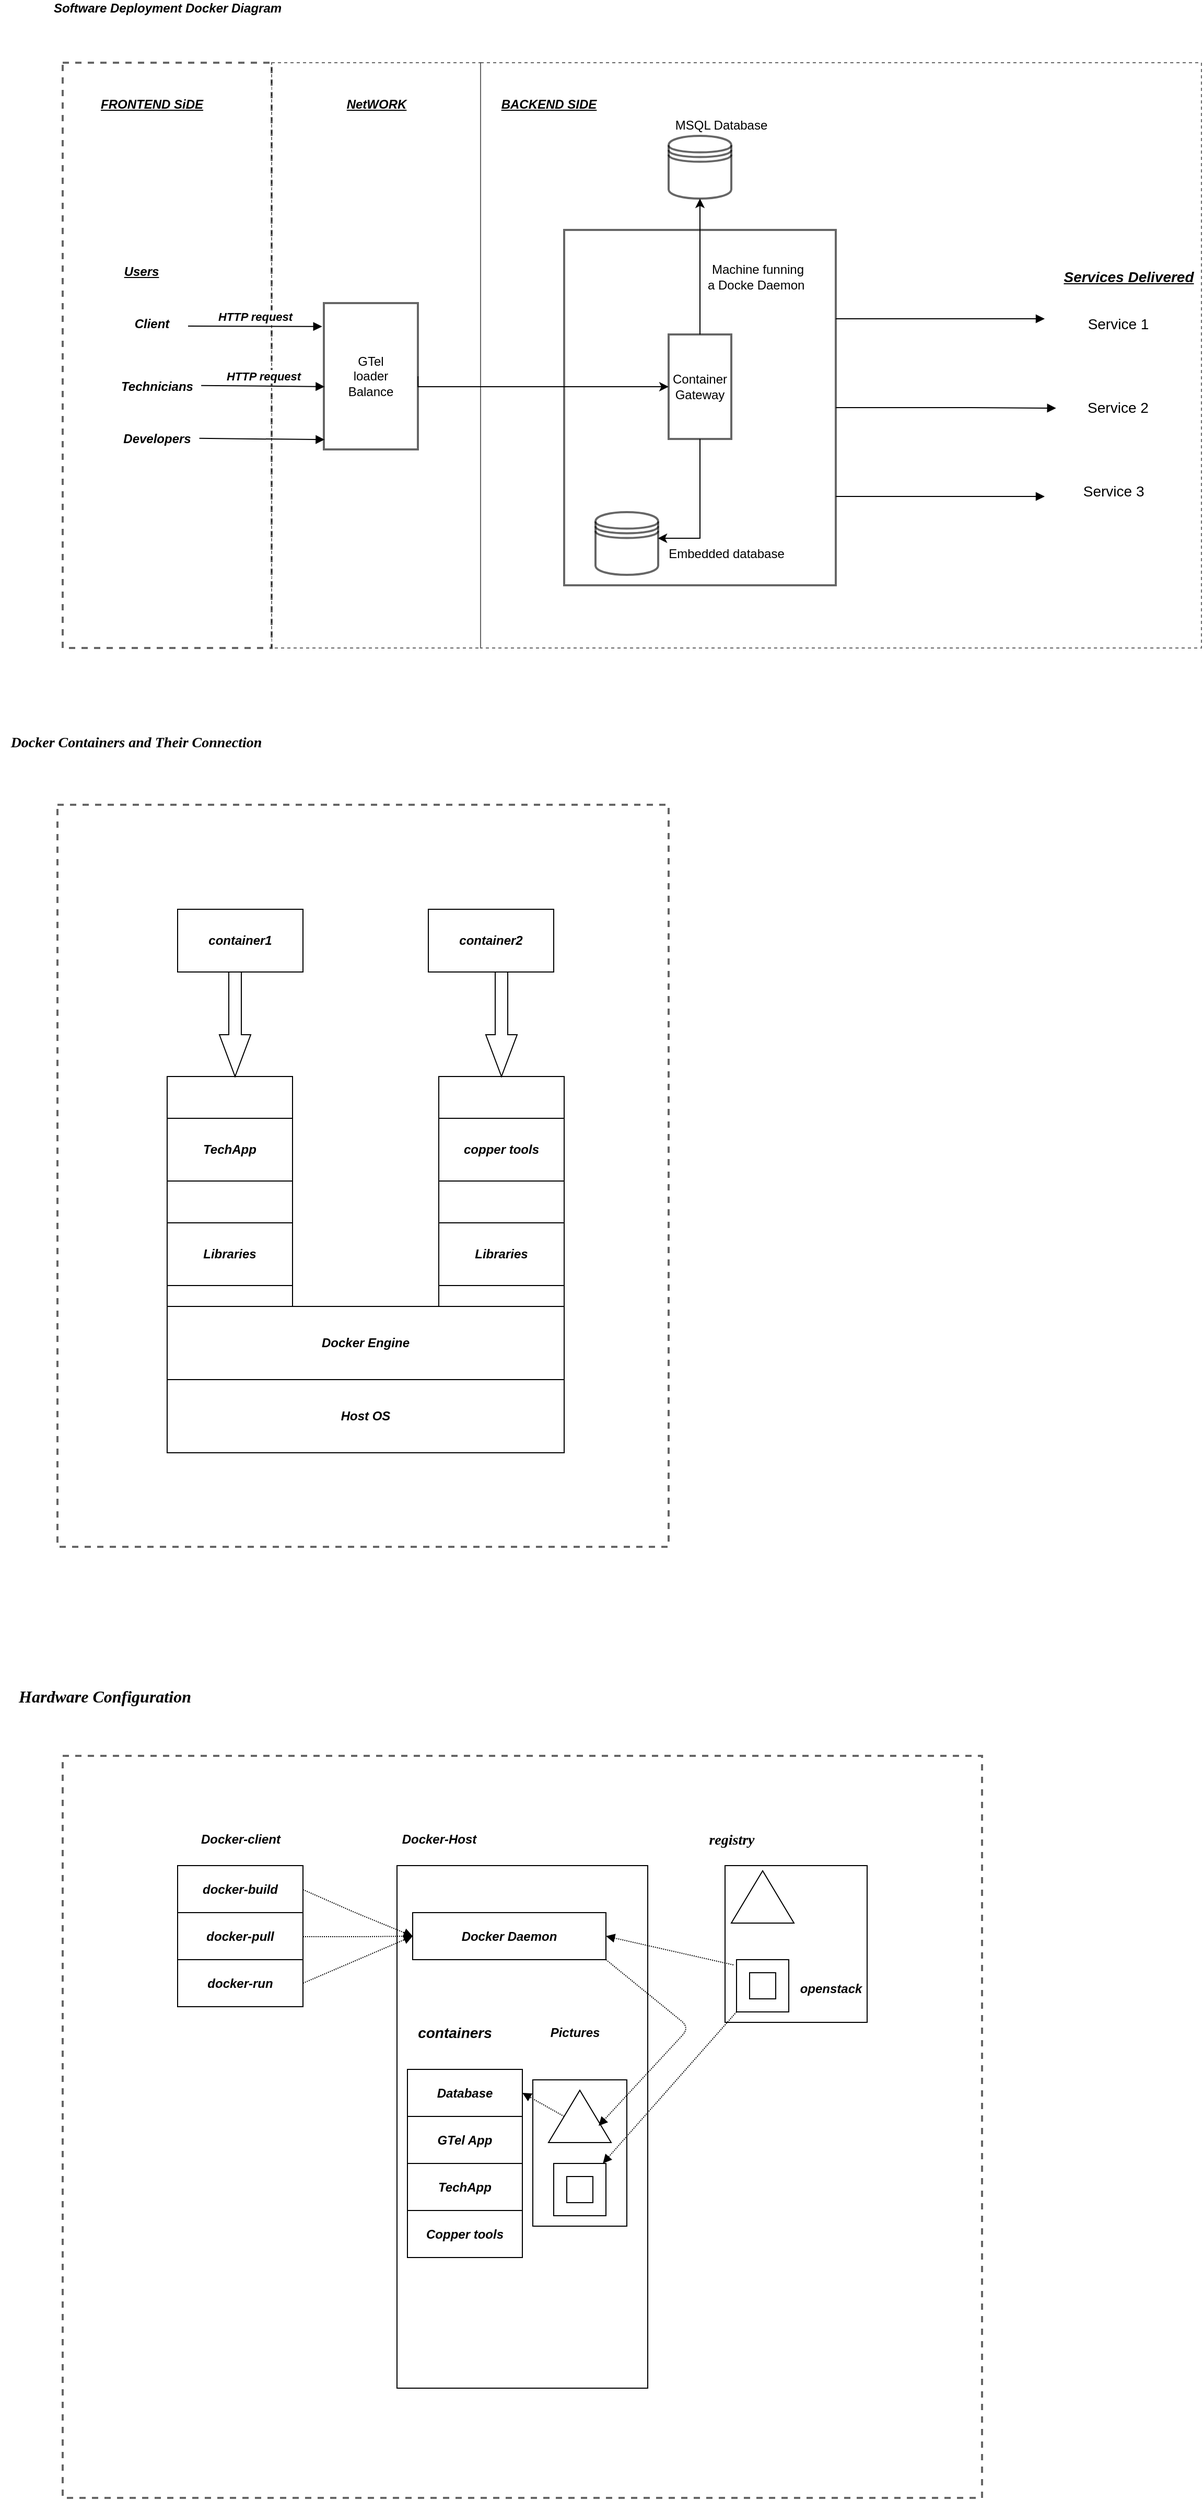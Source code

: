 <mxfile version="13.8.1" type="github" pages="2">
  <diagram id="13VyAanqFOhvAUCbbG8V" name="Page-1">
    <mxGraphModel dx="1234" dy="1691" grid="1" gridSize="10" guides="1" tooltips="1" connect="1" arrows="1" fold="1" page="1" pageScale="1" pageWidth="827" pageHeight="1169" math="0" shadow="0">
      <root>
        <mxCell id="0" />
        <mxCell id="1" parent="0" />
        <mxCell id="uKoPLyJ_3GidWpt5rB-8-34" value="" style="html=1;rounded=0;shadow=0;glass=0;dashed=1;sketch=0;fillStyle=dashed;strokeWidth=1;fillColor=#FFFFFF;opacity=60;align=left;" parent="1" vertex="1">
          <mxGeometry x="120" y="-460" width="690" height="560" as="geometry" />
        </mxCell>
        <mxCell id="uKoPLyJ_3GidWpt5rB-8-58" value="" style="shape=datastore;whiteSpace=wrap;html=1;rounded=0;shadow=0;glass=0;sketch=0;fillStyle=auto;strokeWidth=2;fillColor=#FFFFFF;opacity=60;" parent="1" vertex="1">
          <mxGeometry x="300" y="-390" width="60" height="60" as="geometry" />
        </mxCell>
        <mxCell id="uKoPLyJ_3GidWpt5rB-8-60" value="MSQL Database" style="text;html=1;align=center;verticalAlign=middle;resizable=0;points=[];autosize=1;" parent="1" vertex="1">
          <mxGeometry x="300" y="-410" width="100" height="20" as="geometry" />
        </mxCell>
        <mxCell id="uKoPLyJ_3GidWpt5rB-8-61" value="&lt;i&gt;&lt;b&gt;&lt;u&gt;BACKEND SIDE&lt;/u&gt;&lt;/b&gt;&lt;/i&gt;" style="text;html=1;align=center;verticalAlign=middle;resizable=0;points=[];autosize=1;" parent="1" vertex="1">
          <mxGeometry x="130" y="-430" width="110" height="20" as="geometry" />
        </mxCell>
        <mxCell id="uKoPLyJ_3GidWpt5rB-8-62" value="" style="whiteSpace=wrap;html=1;rounded=0;shadow=0;glass=0;sketch=0;fillStyle=auto;strokeWidth=2;fillColor=#FFFFFF;opacity=60;" parent="1" vertex="1">
          <mxGeometry x="200" y="-300" width="260" height="340" as="geometry" />
        </mxCell>
        <mxCell id="uKoPLyJ_3GidWpt5rB-8-69" style="edgeStyle=orthogonalEdgeStyle;rounded=0;orthogonalLoop=1;jettySize=auto;html=1;exitX=0.5;exitY=0;exitDx=0;exitDy=0;" parent="1" source="uKoPLyJ_3GidWpt5rB-8-64" target="uKoPLyJ_3GidWpt5rB-8-58" edge="1">
          <mxGeometry relative="1" as="geometry" />
        </mxCell>
        <mxCell id="BvbEws9mV1S3FFfNSlts-20" value="" style="edgeStyle=orthogonalEdgeStyle;rounded=0;orthogonalLoop=1;jettySize=auto;html=1;entryX=0.993;entryY=0.417;entryDx=0;entryDy=0;entryPerimeter=0;" parent="1" source="uKoPLyJ_3GidWpt5rB-8-64" target="uKoPLyJ_3GidWpt5rB-8-67" edge="1">
          <mxGeometry relative="1" as="geometry">
            <Array as="points">
              <mxPoint x="330" y="-5" />
            </Array>
          </mxGeometry>
        </mxCell>
        <mxCell id="uKoPLyJ_3GidWpt5rB-8-64" value="Container&lt;br&gt;Gateway" style="whiteSpace=wrap;html=1;rounded=0;shadow=0;glass=0;sketch=0;fillStyle=auto;strokeWidth=2;fillColor=#FFFFFF;opacity=60;" parent="1" vertex="1">
          <mxGeometry x="300" y="-200" width="60" height="100" as="geometry" />
        </mxCell>
        <mxCell id="uKoPLyJ_3GidWpt5rB-8-67" value="" style="shape=datastore;whiteSpace=wrap;html=1;rounded=0;shadow=0;glass=0;sketch=0;fillStyle=auto;strokeWidth=2;fillColor=#FFFFFF;opacity=60;" parent="1" vertex="1">
          <mxGeometry x="230" y="-30" width="60" height="60" as="geometry" />
        </mxCell>
        <mxCell id="uKoPLyJ_3GidWpt5rB-8-68" value="Embedded database" style="text;html=1;align=center;verticalAlign=middle;resizable=0;points=[];autosize=1;" parent="1" vertex="1">
          <mxGeometry x="290" width="130" height="20" as="geometry" />
        </mxCell>
        <mxCell id="uKoPLyJ_3GidWpt5rB-8-70" value="Machine funning &lt;br&gt;a Docke Daemon&amp;nbsp;" style="text;html=1;align=center;verticalAlign=middle;resizable=0;points=[];autosize=1;" parent="1" vertex="1">
          <mxGeometry x="330" y="-270" width="110" height="30" as="geometry" />
        </mxCell>
        <mxCell id="BvbEws9mV1S3FFfNSlts-2" value="&lt;font style=&quot;font-size: 14px&quot;&gt;&lt;b&gt;&lt;i&gt;&lt;u&gt;Services Delivered&lt;/u&gt;&lt;/i&gt;&lt;/b&gt;&lt;/font&gt;" style="text;html=1;align=center;verticalAlign=middle;resizable=0;points=[];autosize=1;" parent="1" vertex="1">
          <mxGeometry x="670" y="-265" width="140" height="20" as="geometry" />
        </mxCell>
        <mxCell id="BvbEws9mV1S3FFfNSlts-8" value="" style="html=1;verticalAlign=bottom;endArrow=block;exitX=1;exitY=0.25;exitDx=0;exitDy=0;" parent="1" source="uKoPLyJ_3GidWpt5rB-8-62" edge="1">
          <mxGeometry width="80" relative="1" as="geometry">
            <mxPoint x="460" y="-170" as="sourcePoint" />
            <mxPoint x="660" y="-215" as="targetPoint" />
          </mxGeometry>
        </mxCell>
        <mxCell id="BvbEws9mV1S3FFfNSlts-9" value="" style="html=1;verticalAlign=bottom;endArrow=block;exitX=1;exitY=0.5;exitDx=0;exitDy=0;entryX=-0.046;entryY=0.525;entryDx=0;entryDy=0;entryPerimeter=0;" parent="1" source="uKoPLyJ_3GidWpt5rB-8-62" target="BvbEws9mV1S3FFfNSlts-11" edge="1">
          <mxGeometry width="80" relative="1" as="geometry">
            <mxPoint x="420" y="-160" as="sourcePoint" />
            <mxPoint x="650" y="-110" as="targetPoint" />
            <Array as="points">
              <mxPoint x="580" y="-130" />
            </Array>
          </mxGeometry>
        </mxCell>
        <mxCell id="BvbEws9mV1S3FFfNSlts-10" value="&lt;font style=&quot;font-size: 14px&quot;&gt;&lt;font&gt;Service&lt;/font&gt;&amp;nbsp;1&lt;/font&gt;" style="text;html=1;align=center;verticalAlign=middle;resizable=0;points=[];autosize=1;" parent="1" vertex="1">
          <mxGeometry x="695" y="-220" width="70" height="20" as="geometry" />
        </mxCell>
        <mxCell id="BvbEws9mV1S3FFfNSlts-11" value="&lt;font style=&quot;font-size: 14px&quot;&gt;&lt;font&gt;&amp;nbsp; &amp;nbsp; &amp;nbsp;Service&lt;/font&gt;&amp;nbsp;2&lt;/font&gt;" style="text;html=1;align=center;verticalAlign=middle;resizable=0;points=[];autosize=1;" parent="1" vertex="1">
          <mxGeometry x="675" y="-140" width="90" height="20" as="geometry" />
        </mxCell>
        <mxCell id="BvbEws9mV1S3FFfNSlts-12" value="" style="html=1;verticalAlign=bottom;endArrow=block;exitX=1;exitY=0.75;exitDx=0;exitDy=0;" parent="1" source="uKoPLyJ_3GidWpt5rB-8-62" edge="1">
          <mxGeometry width="80" relative="1" as="geometry">
            <mxPoint x="469.48" y="-61.86" as="sourcePoint" />
            <mxPoint x="660" y="-45" as="targetPoint" />
            <Array as="points">
              <mxPoint x="620" y="-45" />
            </Array>
          </mxGeometry>
        </mxCell>
        <mxCell id="BvbEws9mV1S3FFfNSlts-14" value="&lt;font style=&quot;font-size: 14px&quot;&gt;&lt;font&gt;&amp;nbsp; &amp;nbsp; &amp;nbsp; &amp;nbsp; Service&lt;/font&gt;&amp;nbsp;3&lt;/font&gt;" style="text;html=1;align=center;verticalAlign=middle;resizable=0;points=[];autosize=1;" parent="1" vertex="1">
          <mxGeometry x="655" y="-60" width="110" height="20" as="geometry" />
        </mxCell>
        <mxCell id="BvbEws9mV1S3FFfNSlts-18" value="" style="html=1;rounded=0;shadow=0;glass=0;dashed=1;sketch=0;fillStyle=dashed;strokeWidth=1;fillColor=#FFFFFF;opacity=60;align=left;" parent="1" vertex="1">
          <mxGeometry x="-80" y="-460" width="200" height="560" as="geometry" />
        </mxCell>
        <mxCell id="BvbEws9mV1S3FFfNSlts-19" value="&lt;i&gt;&lt;b&gt;&lt;u&gt;NetWORK&lt;/u&gt;&lt;/b&gt;&lt;/i&gt;" style="text;html=1;align=center;verticalAlign=middle;resizable=0;points=[];autosize=1;" parent="1" vertex="1">
          <mxGeometry x="-15" y="-430" width="70" height="20" as="geometry" />
        </mxCell>
        <mxCell id="BvbEws9mV1S3FFfNSlts-22" style="edgeStyle=orthogonalEdgeStyle;rounded=0;orthogonalLoop=1;jettySize=auto;html=1;exitX=1;exitY=0.5;exitDx=0;exitDy=0;entryX=0;entryY=0.5;entryDx=0;entryDy=0;" parent="1" source="BvbEws9mV1S3FFfNSlts-21" target="uKoPLyJ_3GidWpt5rB-8-64" edge="1">
          <mxGeometry relative="1" as="geometry">
            <Array as="points">
              <mxPoint x="60" y="-150" />
            </Array>
          </mxGeometry>
        </mxCell>
        <mxCell id="BvbEws9mV1S3FFfNSlts-21" value="GTel&lt;br&gt;loader&lt;br&gt;Balance" style="whiteSpace=wrap;html=1;rounded=0;shadow=0;glass=0;sketch=0;fillStyle=auto;strokeWidth=2;fillColor=#FFFFFF;opacity=60;" parent="1" vertex="1">
          <mxGeometry x="-30" y="-230" width="90" height="140" as="geometry" />
        </mxCell>
        <mxCell id="BvbEws9mV1S3FFfNSlts-23" value="" style="html=1;rounded=0;shadow=0;glass=0;dashed=1;sketch=0;fillStyle=dashed;strokeWidth=2;fillColor=#FFFFFF;opacity=60;align=left;" parent="1" vertex="1">
          <mxGeometry x="-280" y="-460" width="200" height="560" as="geometry" />
        </mxCell>
        <mxCell id="BvbEws9mV1S3FFfNSlts-24" value="&lt;i&gt;&lt;b&gt;&lt;u&gt;FRONTEND SiDE&lt;/u&gt;&lt;/b&gt;&lt;/i&gt;" style="text;html=1;align=center;verticalAlign=middle;resizable=0;points=[];autosize=1;" parent="1" vertex="1">
          <mxGeometry x="-250" y="-430" width="110" height="20" as="geometry" />
        </mxCell>
        <mxCell id="BvbEws9mV1S3FFfNSlts-25" value="&lt;i&gt;&lt;b&gt;&lt;u&gt;Users&lt;/u&gt;&lt;/b&gt;&lt;/i&gt;" style="text;html=1;align=center;verticalAlign=middle;resizable=0;points=[];autosize=1;" parent="1" vertex="1">
          <mxGeometry x="-230" y="-270" width="50" height="20" as="geometry" />
        </mxCell>
        <mxCell id="BvbEws9mV1S3FFfNSlts-26" value="&lt;b&gt;&lt;i&gt;Client&lt;/i&gt;&lt;/b&gt;" style="text;html=1;align=center;verticalAlign=middle;resizable=0;points=[];autosize=1;" parent="1" vertex="1">
          <mxGeometry x="-220" y="-220" width="50" height="20" as="geometry" />
        </mxCell>
        <mxCell id="BvbEws9mV1S3FFfNSlts-32" value="&lt;b&gt;&lt;i&gt;HTTP request&lt;/i&gt;&lt;/b&gt;" style="html=1;verticalAlign=bottom;endArrow=block;entryX=-0.018;entryY=0.16;entryDx=0;entryDy=0;entryPerimeter=0;" parent="1" target="BvbEws9mV1S3FFfNSlts-21" edge="1">
          <mxGeometry width="80" relative="1" as="geometry">
            <mxPoint x="-160" y="-208" as="sourcePoint" />
            <mxPoint x="-60" y="-210" as="targetPoint" />
          </mxGeometry>
        </mxCell>
        <mxCell id="BvbEws9mV1S3FFfNSlts-33" value="&lt;b&gt;&lt;i&gt;Technicians&lt;/i&gt;&lt;/b&gt;" style="text;html=1;align=center;verticalAlign=middle;resizable=0;points=[];autosize=1;" parent="1" vertex="1">
          <mxGeometry x="-230" y="-160" width="80" height="20" as="geometry" />
        </mxCell>
        <mxCell id="BvbEws9mV1S3FFfNSlts-35" value="&lt;b&gt;&lt;i&gt;HTTP request&lt;/i&gt;&lt;/b&gt;" style="html=1;verticalAlign=bottom;endArrow=block;entryX=0.008;entryY=0.571;entryDx=0;entryDy=0;entryPerimeter=0;exitX=1.032;exitY=0.441;exitDx=0;exitDy=0;exitPerimeter=0;" parent="1" source="BvbEws9mV1S3FFfNSlts-33" target="BvbEws9mV1S3FFfNSlts-21" edge="1">
          <mxGeometry width="80" relative="1" as="geometry">
            <mxPoint x="-150" y="-198" as="sourcePoint" />
            <mxPoint x="-21.62" y="-197.6" as="targetPoint" />
            <Array as="points" />
          </mxGeometry>
        </mxCell>
        <mxCell id="BvbEws9mV1S3FFfNSlts-36" value="&lt;b&gt;&lt;i&gt;Developers&lt;/i&gt;&lt;/b&gt;" style="text;html=1;align=center;verticalAlign=middle;resizable=0;points=[];autosize=1;" parent="1" vertex="1">
          <mxGeometry x="-230" y="-110" width="80" height="20" as="geometry" />
        </mxCell>
        <mxCell id="BvbEws9mV1S3FFfNSlts-38" value="" style="html=1;verticalAlign=bottom;endArrow=block;entryX=0.008;entryY=0.933;entryDx=0;entryDy=0;entryPerimeter=0;exitX=1.01;exitY=0.471;exitDx=0;exitDy=0;exitPerimeter=0;" parent="1" source="BvbEws9mV1S3FFfNSlts-36" target="BvbEws9mV1S3FFfNSlts-21" edge="1">
          <mxGeometry width="80" relative="1" as="geometry">
            <mxPoint x="-137.44" y="-141.18" as="sourcePoint" />
            <mxPoint x="-19.28" y="-140.06" as="targetPoint" />
            <Array as="points" />
          </mxGeometry>
        </mxCell>
        <mxCell id="BSMtaXVtOMWHBBiSxn76-1" value="&lt;p class=&quot;MsoNormal&quot; align=&quot;center&quot; style=&quot;margin: 0cm 0cm 10pt ; line-height: 16.867px ; font-family: &amp;#34;calibri&amp;#34; , sans-serif&quot;&gt;&lt;span lang=&quot;EN-US&quot;&gt;&lt;font style=&quot;font-size: 12px&quot;&gt;&lt;b&gt;&lt;i&gt;Software Deployment Docker Diagram&lt;/i&gt;&lt;/b&gt;&lt;/font&gt;&lt;/span&gt;&lt;/p&gt;" style="text;html=1;align=center;verticalAlign=middle;resizable=0;points=[];autosize=1;" vertex="1" parent="1">
          <mxGeometry x="-285" y="-520" width="210" height="30" as="geometry" />
        </mxCell>
        <mxCell id="BSMtaXVtOMWHBBiSxn76-2" value="&lt;span lang=&quot;EN-US&quot; style=&quot;line-height: 18.4px ; font-family: &amp;#34;times new roman&amp;#34; , serif&quot;&gt;&lt;font style=&quot;font-size: 14px&quot;&gt;&lt;b&gt;&lt;i&gt;Docker Containers and Their Connection&lt;/i&gt;&lt;/b&gt;&lt;/font&gt;&lt;/span&gt;&lt;span style=&quot;font-size: medium&quot;&gt;&lt;/span&gt;" style="text;html=1;align=center;verticalAlign=middle;resizable=0;points=[];autosize=1;" vertex="1" parent="1">
          <mxGeometry x="-340" y="180" width="260" height="20" as="geometry" />
        </mxCell>
        <mxCell id="BSMtaXVtOMWHBBiSxn76-3" value="" style="html=1;rounded=0;shadow=0;glass=0;dashed=1;sketch=0;fillStyle=dashed;strokeWidth=2;fillColor=#FFFFFF;opacity=60;align=left;" vertex="1" parent="1">
          <mxGeometry x="-285" y="250" width="585" height="710" as="geometry" />
        </mxCell>
        <mxCell id="BSMtaXVtOMWHBBiSxn76-4" value="&lt;font style=&quot;font-size: 12px&quot;&gt;&lt;b&gt;&lt;i&gt;container2&lt;/i&gt;&lt;/b&gt;&lt;/font&gt;" style="rounded=0;whiteSpace=wrap;html=1;" vertex="1" parent="1">
          <mxGeometry x="70" y="350" width="120" height="60" as="geometry" />
        </mxCell>
        <mxCell id="BSMtaXVtOMWHBBiSxn76-6" value="&lt;font style=&quot;font-size: 12px&quot;&gt;&lt;b&gt;&lt;i&gt;container1&lt;/i&gt;&lt;/b&gt;&lt;/font&gt;" style="rounded=0;whiteSpace=wrap;html=1;" vertex="1" parent="1">
          <mxGeometry x="-170" y="350" width="120" height="60" as="geometry" />
        </mxCell>
        <mxCell id="BSMtaXVtOMWHBBiSxn76-7" value="" style="rounded=0;whiteSpace=wrap;html=1;" vertex="1" parent="1">
          <mxGeometry x="-180" y="510" width="120" height="220" as="geometry" />
        </mxCell>
        <mxCell id="BSMtaXVtOMWHBBiSxn76-8" value="" style="rounded=0;whiteSpace=wrap;html=1;" vertex="1" parent="1">
          <mxGeometry x="80" y="510" width="120" height="220" as="geometry" />
        </mxCell>
        <mxCell id="BSMtaXVtOMWHBBiSxn76-9" value="&lt;i&gt;&lt;b&gt;Docker Engine&lt;/b&gt;&lt;/i&gt;" style="rounded=0;whiteSpace=wrap;html=1;" vertex="1" parent="1">
          <mxGeometry x="-180" y="730" width="380" height="70" as="geometry" />
        </mxCell>
        <mxCell id="BSMtaXVtOMWHBBiSxn76-10" value="&lt;b&gt;&lt;i&gt;Host OS&lt;/i&gt;&lt;/b&gt;" style="rounded=0;whiteSpace=wrap;html=1;" vertex="1" parent="1">
          <mxGeometry x="-180" y="800" width="380" height="70" as="geometry" />
        </mxCell>
        <mxCell id="BSMtaXVtOMWHBBiSxn76-11" value="&lt;font style=&quot;font-size: 12px&quot;&gt;&lt;b&gt;&lt;i&gt;TechApp&lt;/i&gt;&lt;/b&gt;&lt;/font&gt;" style="rounded=0;whiteSpace=wrap;html=1;" vertex="1" parent="1">
          <mxGeometry x="-180" y="550" width="120" height="60" as="geometry" />
        </mxCell>
        <mxCell id="BSMtaXVtOMWHBBiSxn76-12" value="&lt;font style=&quot;font-size: 12px&quot;&gt;&lt;b&gt;&lt;i&gt;Libraries&lt;/i&gt;&lt;/b&gt;&lt;/font&gt;" style="rounded=0;whiteSpace=wrap;html=1;" vertex="1" parent="1">
          <mxGeometry x="-180" y="650" width="120" height="60" as="geometry" />
        </mxCell>
        <mxCell id="BSMtaXVtOMWHBBiSxn76-13" value="&lt;font style=&quot;font-size: 12px&quot;&gt;&lt;b&gt;&lt;i&gt;copper tools&lt;/i&gt;&lt;/b&gt;&lt;/font&gt;" style="rounded=0;whiteSpace=wrap;html=1;" vertex="1" parent="1">
          <mxGeometry x="80" y="550" width="120" height="60" as="geometry" />
        </mxCell>
        <mxCell id="BSMtaXVtOMWHBBiSxn76-14" value="&lt;b&gt;&lt;i&gt;Libraries&lt;/i&gt;&lt;/b&gt;" style="rounded=0;whiteSpace=wrap;html=1;" vertex="1" parent="1">
          <mxGeometry x="80" y="650" width="120" height="60" as="geometry" />
        </mxCell>
        <mxCell id="BSMtaXVtOMWHBBiSxn76-15" value="" style="html=1;rounded=0;shadow=0;glass=0;dashed=1;sketch=0;fillStyle=dashed;strokeWidth=2;fillColor=#FFFFFF;opacity=60;align=left;" vertex="1" parent="1">
          <mxGeometry x="-280" y="1160" width="880" height="710" as="geometry" />
        </mxCell>
        <mxCell id="BSMtaXVtOMWHBBiSxn76-16" value="&lt;p class=&quot;MsoNormal&quot; align=&quot;center&quot; style=&quot;margin: 0cm 0cm 10pt ; line-height: 16.867px ; font-size: 11pt ; font-family: &amp;#34;calibri&amp;#34; , sans-serif&quot;&gt;&lt;span lang=&quot;EN-US&quot; style=&quot;font-size: 12pt ; line-height: 18.4px ; font-family: &amp;#34;times new roman&amp;#34; , serif&quot;&gt;&lt;b&gt;&lt;i&gt;Hardware Configuration&lt;/i&gt;&lt;/b&gt;&lt;/span&gt;&lt;/p&gt;" style="text;html=1;align=center;verticalAlign=middle;resizable=0;points=[];autosize=1;" vertex="1" parent="1">
          <mxGeometry x="-330" y="1090" width="180" height="40" as="geometry" />
        </mxCell>
        <mxCell id="BSMtaXVtOMWHBBiSxn76-17" value="&lt;b&gt;&lt;i&gt;docker-build&lt;/i&gt;&lt;/b&gt;" style="rounded=0;whiteSpace=wrap;html=1;" vertex="1" parent="1">
          <mxGeometry x="-170" y="1265" width="120" height="45" as="geometry" />
        </mxCell>
        <mxCell id="BSMtaXVtOMWHBBiSxn76-18" value="" style="rounded=0;whiteSpace=wrap;html=1;" vertex="1" parent="1">
          <mxGeometry x="40" y="1265" width="240" height="500" as="geometry" />
        </mxCell>
        <mxCell id="BSMtaXVtOMWHBBiSxn76-19" value="" style="rounded=0;whiteSpace=wrap;html=1;" vertex="1" parent="1">
          <mxGeometry x="354" y="1265" width="136" height="150" as="geometry" />
        </mxCell>
        <mxCell id="BSMtaXVtOMWHBBiSxn76-20" value="&lt;b&gt;&lt;i&gt;Docker-client&lt;/i&gt;&lt;/b&gt;" style="text;html=1;align=center;verticalAlign=middle;resizable=0;points=[];autosize=1;" vertex="1" parent="1">
          <mxGeometry x="-155" y="1230" width="90" height="20" as="geometry" />
        </mxCell>
        <mxCell id="BSMtaXVtOMWHBBiSxn76-22" value="&lt;b&gt;&lt;i&gt;docker-pull&lt;/i&gt;&lt;/b&gt;" style="rounded=0;whiteSpace=wrap;html=1;" vertex="1" parent="1">
          <mxGeometry x="-170" y="1310" width="120" height="45" as="geometry" />
        </mxCell>
        <mxCell id="BSMtaXVtOMWHBBiSxn76-23" value="&lt;b&gt;&lt;i&gt;docker-run&lt;/i&gt;&lt;/b&gt;" style="rounded=0;whiteSpace=wrap;html=1;" vertex="1" parent="1">
          <mxGeometry x="-170" y="1355" width="120" height="45" as="geometry" />
        </mxCell>
        <mxCell id="BSMtaXVtOMWHBBiSxn76-24" value="&lt;i&gt;&lt;b&gt;Docker-Host&lt;/b&gt;&lt;/i&gt;" style="text;html=1;align=center;verticalAlign=middle;resizable=0;points=[];autosize=1;" vertex="1" parent="1">
          <mxGeometry x="35" y="1230" width="90" height="20" as="geometry" />
        </mxCell>
        <mxCell id="BSMtaXVtOMWHBBiSxn76-25" value="&lt;b&gt;&lt;i&gt;Docker Daemon&lt;/i&gt;&lt;/b&gt;" style="rounded=0;whiteSpace=wrap;html=1;" vertex="1" parent="1">
          <mxGeometry x="55" y="1310" width="185" height="45" as="geometry" />
        </mxCell>
        <mxCell id="BSMtaXVtOMWHBBiSxn76-27" value="&lt;b&gt;&lt;i&gt;Database&lt;/i&gt;&lt;/b&gt;" style="rounded=0;whiteSpace=wrap;html=1;" vertex="1" parent="1">
          <mxGeometry x="50" y="1460" width="110" height="45" as="geometry" />
        </mxCell>
        <mxCell id="BSMtaXVtOMWHBBiSxn76-28" value="&lt;b&gt;&lt;i&gt;GTel App&lt;/i&gt;&lt;/b&gt;" style="rounded=0;whiteSpace=wrap;html=1;" vertex="1" parent="1">
          <mxGeometry x="50" y="1505" width="110" height="45" as="geometry" />
        </mxCell>
        <mxCell id="BSMtaXVtOMWHBBiSxn76-31" value="&lt;b&gt;&lt;i&gt;TechApp&lt;/i&gt;&lt;/b&gt;" style="rounded=0;whiteSpace=wrap;html=1;" vertex="1" parent="1">
          <mxGeometry x="50" y="1550" width="110" height="45" as="geometry" />
        </mxCell>
        <mxCell id="BSMtaXVtOMWHBBiSxn76-32" value="&lt;b&gt;&lt;i&gt;Copper tools&lt;/i&gt;&lt;/b&gt;" style="rounded=0;whiteSpace=wrap;html=1;" vertex="1" parent="1">
          <mxGeometry x="50" y="1595" width="110" height="45" as="geometry" />
        </mxCell>
        <mxCell id="BSMtaXVtOMWHBBiSxn76-33" value="&lt;b&gt;&lt;i&gt;&lt;font style=&quot;font-size: 14px&quot;&gt;containers&lt;/font&gt;&lt;/i&gt;&lt;/b&gt;" style="text;html=1;align=center;verticalAlign=middle;resizable=0;points=[];autosize=1;" vertex="1" parent="1">
          <mxGeometry x="50" y="1415" width="90" height="20" as="geometry" />
        </mxCell>
        <mxCell id="BSMtaXVtOMWHBBiSxn76-34" value="" style="rounded=0;whiteSpace=wrap;html=1;" vertex="1" parent="1">
          <mxGeometry x="170" y="1470" width="90" height="140" as="geometry" />
        </mxCell>
        <mxCell id="BSMtaXVtOMWHBBiSxn76-35" value="&lt;b&gt;&lt;i&gt;Pictures&lt;/i&gt;&lt;/b&gt;" style="text;html=1;align=center;verticalAlign=middle;resizable=0;points=[];autosize=1;" vertex="1" parent="1">
          <mxGeometry x="180" y="1415" width="60" height="20" as="geometry" />
        </mxCell>
        <mxCell id="BSMtaXVtOMWHBBiSxn76-36" value="" style="whiteSpace=wrap;html=1;aspect=fixed;" vertex="1" parent="1">
          <mxGeometry x="190" y="1550" width="50" height="50" as="geometry" />
        </mxCell>
        <mxCell id="BSMtaXVtOMWHBBiSxn76-39" value="" style="whiteSpace=wrap;html=1;aspect=fixed;" vertex="1" parent="1">
          <mxGeometry x="202.5" y="1562.5" width="25" height="25" as="geometry" />
        </mxCell>
        <mxCell id="BSMtaXVtOMWHBBiSxn76-42" value="" style="verticalLabelPosition=bottom;verticalAlign=top;html=1;shape=mxgraph.basic.acute_triangle;dx=0.5;" vertex="1" parent="1">
          <mxGeometry x="185" y="1480" width="60" height="50" as="geometry" />
        </mxCell>
        <mxCell id="BSMtaXVtOMWHBBiSxn76-43" value="&lt;span lang=&quot;EN-US&quot; style=&quot;line-height: 18.4px ; font-family: &amp;#34;times new roman&amp;#34; , serif&quot;&gt;&lt;i&gt;&lt;b&gt;&lt;font style=&quot;font-size: 14px&quot;&gt;registry&lt;/font&gt;&lt;/b&gt;&lt;/i&gt;&lt;/span&gt;&lt;span style=&quot;font-size: medium&quot;&gt;&lt;/span&gt;" style="text;html=1;align=center;verticalAlign=middle;resizable=0;points=[];autosize=1;" vertex="1" parent="1">
          <mxGeometry x="330" y="1230" width="60" height="20" as="geometry" />
        </mxCell>
        <mxCell id="BSMtaXVtOMWHBBiSxn76-44" value="" style="verticalLabelPosition=bottom;verticalAlign=top;html=1;shape=mxgraph.basic.acute_triangle;dx=0.5;" vertex="1" parent="1">
          <mxGeometry x="360" y="1270" width="60" height="50" as="geometry" />
        </mxCell>
        <mxCell id="BSMtaXVtOMWHBBiSxn76-45" value="" style="whiteSpace=wrap;html=1;aspect=fixed;" vertex="1" parent="1">
          <mxGeometry x="365" y="1355" width="50" height="50" as="geometry" />
        </mxCell>
        <mxCell id="BSMtaXVtOMWHBBiSxn76-46" value="" style="whiteSpace=wrap;html=1;aspect=fixed;" vertex="1" parent="1">
          <mxGeometry x="377.5" y="1367.5" width="25" height="25" as="geometry" />
        </mxCell>
        <mxCell id="BSMtaXVtOMWHBBiSxn76-47" value="&lt;b&gt;&lt;i&gt;openstack&lt;/i&gt;&lt;/b&gt;" style="text;html=1;align=center;verticalAlign=middle;resizable=0;points=[];autosize=1;" vertex="1" parent="1">
          <mxGeometry x="420" y="1372.5" width="70" height="20" as="geometry" />
        </mxCell>
        <mxCell id="BSMtaXVtOMWHBBiSxn76-48" value="" style="html=1;shadow=0;dashed=0;align=center;verticalAlign=middle;shape=mxgraph.arrows2.arrow;dy=0.6;dx=40;direction=south;notch=0;" vertex="1" parent="1">
          <mxGeometry x="-130" y="410" width="30" height="100" as="geometry" />
        </mxCell>
        <mxCell id="BSMtaXVtOMWHBBiSxn76-49" value="" style="html=1;shadow=0;dashed=0;align=center;verticalAlign=middle;shape=mxgraph.arrows2.arrow;dy=0.6;dx=40;direction=south;notch=0;" vertex="1" parent="1">
          <mxGeometry x="125" y="410" width="30" height="100" as="geometry" />
        </mxCell>
        <mxCell id="BSMtaXVtOMWHBBiSxn76-50" value="" style="html=1;verticalAlign=bottom;endArrow=block;entryX=0;entryY=0.5;entryDx=0;entryDy=0;dashed=1;dashPattern=1 1;" edge="1" parent="1" target="BSMtaXVtOMWHBBiSxn76-25">
          <mxGeometry width="80" relative="1" as="geometry">
            <mxPoint x="-50" y="1288" as="sourcePoint" />
            <mxPoint x="60" y="1500" as="targetPoint" />
            <Array as="points">
              <mxPoint y="1310" />
            </Array>
          </mxGeometry>
        </mxCell>
        <mxCell id="BSMtaXVtOMWHBBiSxn76-51" value="" style="html=1;verticalAlign=bottom;endArrow=block;dashed=1;dashPattern=1 1;entryX=0;entryY=0.5;entryDx=0;entryDy=0;" edge="1" parent="1" target="BSMtaXVtOMWHBBiSxn76-25">
          <mxGeometry width="80" relative="1" as="geometry">
            <mxPoint x="-50" y="1333" as="sourcePoint" />
            <mxPoint x="60" y="1343" as="targetPoint" />
            <Array as="points">
              <mxPoint x="10" y="1333" />
            </Array>
          </mxGeometry>
        </mxCell>
        <mxCell id="BSMtaXVtOMWHBBiSxn76-54" value="" style="html=1;verticalAlign=bottom;endArrow=block;dashed=1;dashPattern=1 1;entryX=0;entryY=0.5;entryDx=0;entryDy=0;exitX=1;exitY=0.5;exitDx=0;exitDy=0;" edge="1" parent="1" source="BSMtaXVtOMWHBBiSxn76-23" target="BSMtaXVtOMWHBBiSxn76-25">
          <mxGeometry width="80" relative="1" as="geometry">
            <mxPoint x="-40" y="1343" as="sourcePoint" />
            <mxPoint x="65" y="1342.5" as="targetPoint" />
            <Array as="points" />
          </mxGeometry>
        </mxCell>
        <mxCell id="BSMtaXVtOMWHBBiSxn76-56" value="" style="html=1;verticalAlign=bottom;endArrow=block;dashed=1;dashPattern=1 1;entryX=1;entryY=0.5;entryDx=0;entryDy=0;" edge="1" parent="1" target="BSMtaXVtOMWHBBiSxn76-25">
          <mxGeometry width="80" relative="1" as="geometry">
            <mxPoint x="362" y="1360" as="sourcePoint" />
            <mxPoint x="65" y="1342.5" as="targetPoint" />
            <Array as="points" />
          </mxGeometry>
        </mxCell>
        <mxCell id="BSMtaXVtOMWHBBiSxn76-57" value="" style="html=1;verticalAlign=bottom;endArrow=block;dashed=1;dashPattern=1 1;exitX=0;exitY=1;exitDx=0;exitDy=0;" edge="1" parent="1" source="BSMtaXVtOMWHBBiSxn76-45" target="BSMtaXVtOMWHBBiSxn76-36">
          <mxGeometry width="80" relative="1" as="geometry">
            <mxPoint x="370" y="1410" as="sourcePoint" />
            <mxPoint x="250" y="1342.5" as="targetPoint" />
            <Array as="points" />
          </mxGeometry>
        </mxCell>
        <mxCell id="BSMtaXVtOMWHBBiSxn76-59" value="" style="html=1;verticalAlign=bottom;endArrow=block;dashed=1;dashPattern=1 1;entryX=0.8;entryY=0.68;entryDx=0;entryDy=0;exitX=1;exitY=1;exitDx=0;exitDy=0;entryPerimeter=0;" edge="1" parent="1" source="BSMtaXVtOMWHBBiSxn76-25" target="BSMtaXVtOMWHBBiSxn76-42">
          <mxGeometry width="80" relative="1" as="geometry">
            <mxPoint x="372" y="1370" as="sourcePoint" />
            <mxPoint x="250" y="1342.5" as="targetPoint" />
            <Array as="points">
              <mxPoint x="320" y="1420" />
            </Array>
          </mxGeometry>
        </mxCell>
        <mxCell id="BSMtaXVtOMWHBBiSxn76-61" value="" style="html=1;verticalAlign=bottom;endArrow=block;dashed=1;dashPattern=1 1;exitX=0;exitY=0;exitDx=15;exitDy=25;entryX=1;entryY=0.5;entryDx=0;entryDy=0;exitPerimeter=0;" edge="1" parent="1" source="BSMtaXVtOMWHBBiSxn76-42" target="BSMtaXVtOMWHBBiSxn76-27">
          <mxGeometry width="80" relative="1" as="geometry">
            <mxPoint x="375" y="1415" as="sourcePoint" />
            <mxPoint x="247.059" y="1560" as="targetPoint" />
            <Array as="points" />
          </mxGeometry>
        </mxCell>
      </root>
    </mxGraphModel>
  </diagram>
  <diagram id="Zqp17IYBuAJ2xRkM_VbI" name="Page-2">
    <mxGraphModel dx="403" dy="579" grid="1" gridSize="10" guides="1" tooltips="1" connect="1" arrows="1" fold="1" page="1" pageScale="1" pageWidth="827" pageHeight="1169" math="0" shadow="0">
      <root>
        <mxCell id="I1koprlJKOrljNIi48LN-0" />
        <mxCell id="I1koprlJKOrljNIi48LN-1" parent="I1koprlJKOrljNIi48LN-0" />
      </root>
    </mxGraphModel>
  </diagram>
</mxfile>
